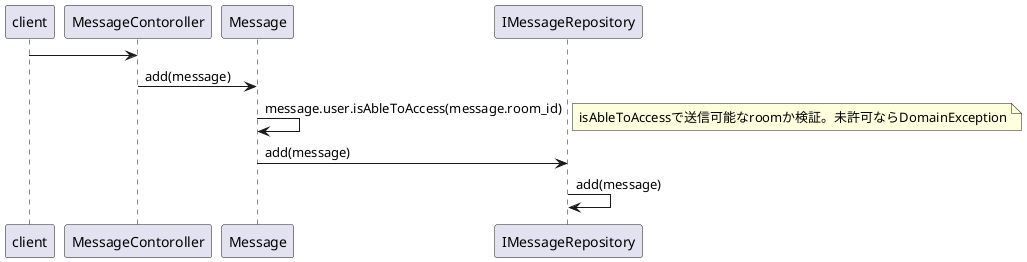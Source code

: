 @startuml
client -> MessageContoroller
MessageContoroller -> Message:add(message)
Message -> Message:message.user.isAbleToAccess(message.room_id)
note right:isAbleToAccessで送信可能なroomか検証。未許可ならDomainException
Message -> IMessageRepository:add(message)
IMessageRepository -> IMessageRepository: add(message)
@enduml